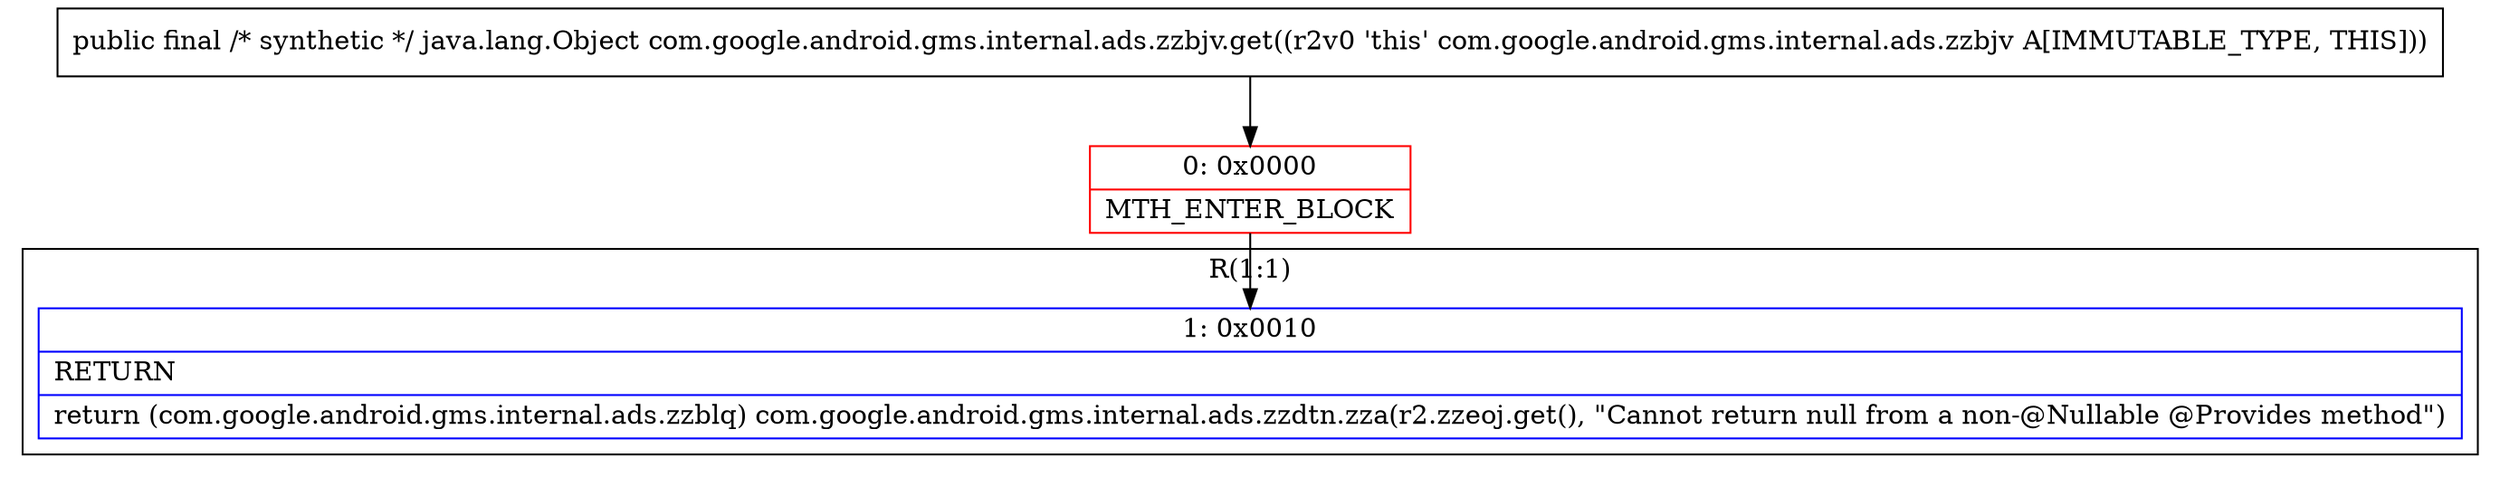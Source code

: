 digraph "CFG forcom.google.android.gms.internal.ads.zzbjv.get()Ljava\/lang\/Object;" {
subgraph cluster_Region_1232573077 {
label = "R(1:1)";
node [shape=record,color=blue];
Node_1 [shape=record,label="{1\:\ 0x0010|RETURN\l|return (com.google.android.gms.internal.ads.zzblq) com.google.android.gms.internal.ads.zzdtn.zza(r2.zzeoj.get(), \"Cannot return null from a non\-@Nullable @Provides method\")\l}"];
}
Node_0 [shape=record,color=red,label="{0\:\ 0x0000|MTH_ENTER_BLOCK\l}"];
MethodNode[shape=record,label="{public final \/* synthetic *\/ java.lang.Object com.google.android.gms.internal.ads.zzbjv.get((r2v0 'this' com.google.android.gms.internal.ads.zzbjv A[IMMUTABLE_TYPE, THIS])) }"];
MethodNode -> Node_0;
Node_0 -> Node_1;
}

